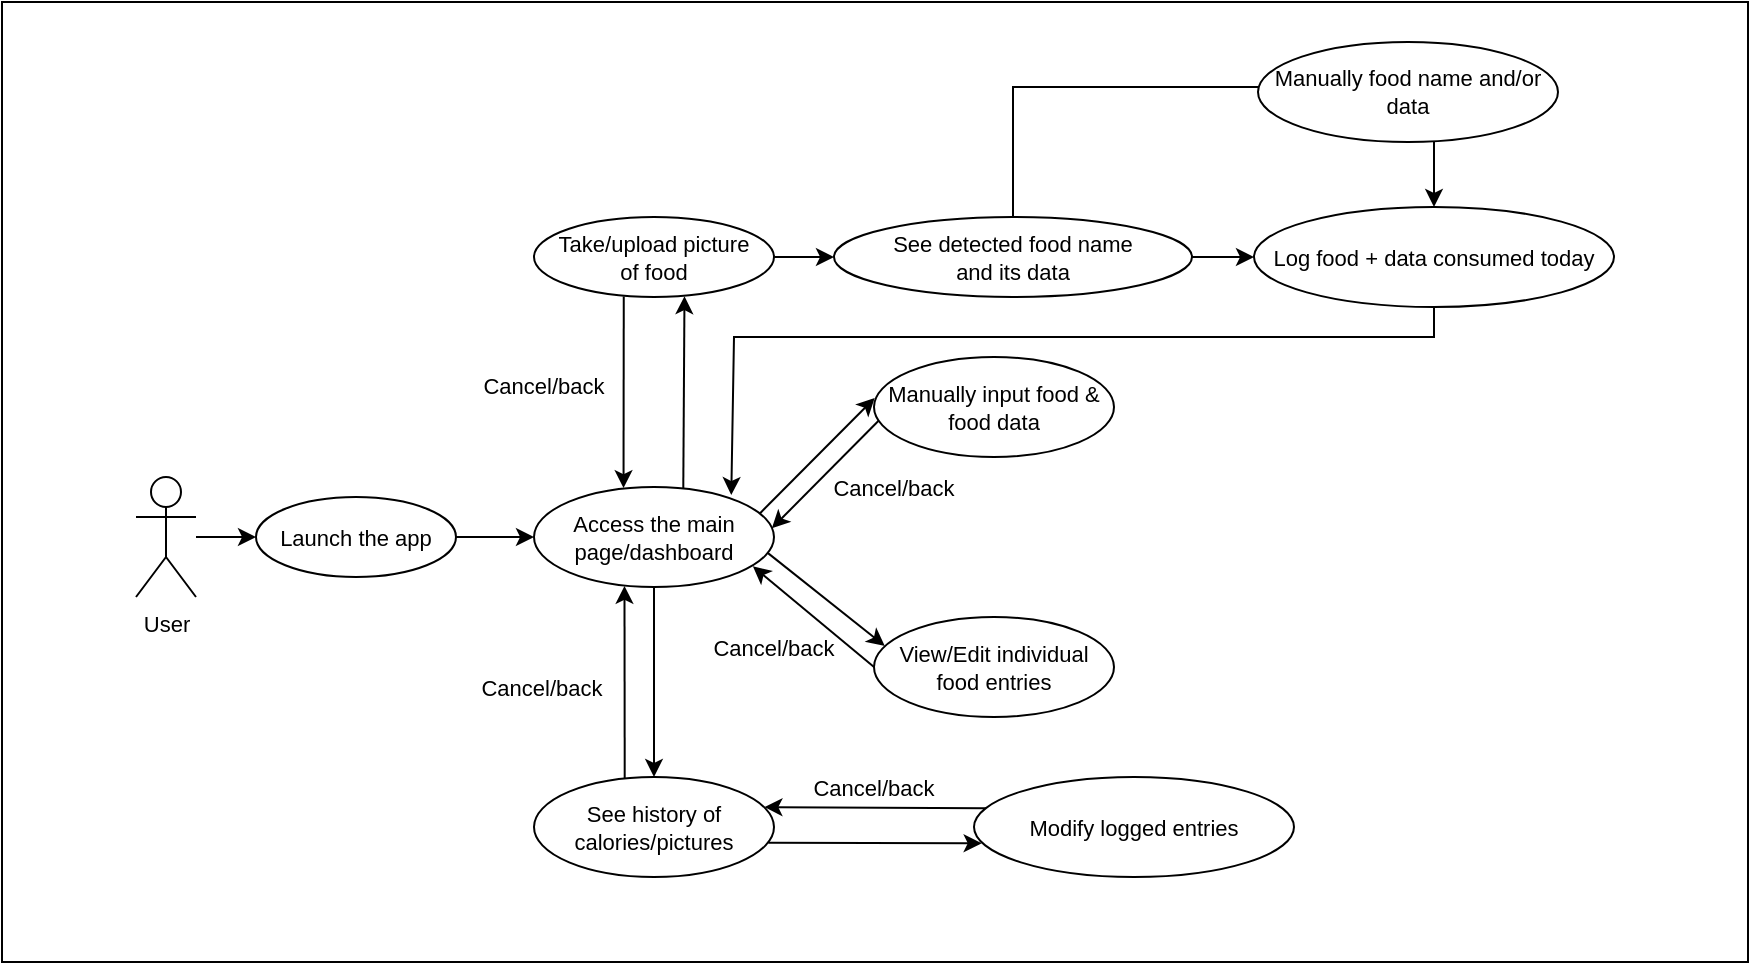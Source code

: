<mxfile version="21.7.2" type="device">
  <diagram name="Page-1" id="LvjpsSYiFBj9zBLGzPmu">
    <mxGraphModel dx="2022" dy="632" grid="1" gridSize="10" guides="1" tooltips="1" connect="1" arrows="1" fold="1" page="1" pageScale="1" pageWidth="827" pageHeight="1169" math="0" shadow="0">
      <root>
        <mxCell id="0" />
        <mxCell id="1" parent="0" />
        <mxCell id="6JUp_6j-KVUbBdHE6NVP-1" value="" style="rounded=0;whiteSpace=wrap;html=1;" vertex="1" parent="1">
          <mxGeometry x="-33" y="50" width="873" height="480" as="geometry" />
        </mxCell>
        <mxCell id="Urzz401wbMbn4Pt66lUd-5" style="edgeStyle=orthogonalEdgeStyle;rounded=0;orthogonalLoop=1;jettySize=auto;html=1;entryX=0;entryY=0.5;entryDx=0;entryDy=0;fontSize=11;" parent="1" source="Urzz401wbMbn4Pt66lUd-2" target="Urzz401wbMbn4Pt66lUd-4" edge="1">
          <mxGeometry relative="1" as="geometry" />
        </mxCell>
        <mxCell id="Urzz401wbMbn4Pt66lUd-2" value="User" style="shape=umlActor;verticalLabelPosition=bottom;verticalAlign=top;html=1;outlineConnect=0;fontSize=11;" parent="1" vertex="1">
          <mxGeometry x="34" y="287.5" width="30" height="60" as="geometry" />
        </mxCell>
        <mxCell id="vmRqja1-odZnFc-yADqm-6" style="edgeStyle=orthogonalEdgeStyle;rounded=0;orthogonalLoop=1;jettySize=auto;html=1;entryX=0;entryY=0.5;entryDx=0;entryDy=0;fontSize=11;" parent="1" source="Urzz401wbMbn4Pt66lUd-4" target="vmRqja1-odZnFc-yADqm-2" edge="1">
          <mxGeometry relative="1" as="geometry" />
        </mxCell>
        <mxCell id="Urzz401wbMbn4Pt66lUd-4" value="Launch the app" style="ellipse;whiteSpace=wrap;html=1;fontSize=11;" parent="1" vertex="1">
          <mxGeometry x="94" y="297.5" width="100" height="40" as="geometry" />
        </mxCell>
        <mxCell id="Urzz401wbMbn4Pt66lUd-12" style="edgeStyle=orthogonalEdgeStyle;rounded=0;orthogonalLoop=1;jettySize=auto;html=1;entryX=0;entryY=0.5;entryDx=0;entryDy=0;fontSize=11;" parent="1" source="Urzz401wbMbn4Pt66lUd-6" target="Urzz401wbMbn4Pt66lUd-11" edge="1">
          <mxGeometry relative="1" as="geometry" />
        </mxCell>
        <mxCell id="Urzz401wbMbn4Pt66lUd-6" value="Take/upload picture &lt;br&gt;of food" style="ellipse;whiteSpace=wrap;html=1;fontSize=11;" parent="1" vertex="1">
          <mxGeometry x="233" y="157.5" width="120" height="40" as="geometry" />
        </mxCell>
        <mxCell id="Urzz401wbMbn4Pt66lUd-7" value="See history of calories/pictures" style="ellipse;whiteSpace=wrap;html=1;fontSize=11;" parent="1" vertex="1">
          <mxGeometry x="233" y="437.5" width="120" height="50" as="geometry" />
        </mxCell>
        <mxCell id="Urzz401wbMbn4Pt66lUd-16" style="edgeStyle=orthogonalEdgeStyle;rounded=0;orthogonalLoop=1;jettySize=auto;html=1;entryX=0;entryY=0.5;entryDx=0;entryDy=0;fontSize=11;" parent="1" source="Urzz401wbMbn4Pt66lUd-11" edge="1">
          <mxGeometry relative="1" as="geometry">
            <mxPoint x="608" y="92.5" as="targetPoint" />
            <Array as="points">
              <mxPoint x="473" y="92.5" />
            </Array>
          </mxGeometry>
        </mxCell>
        <mxCell id="Urzz401wbMbn4Pt66lUd-19" style="edgeStyle=orthogonalEdgeStyle;rounded=0;orthogonalLoop=1;jettySize=auto;html=1;entryX=0;entryY=0.5;entryDx=0;entryDy=0;fontSize=11;" parent="1" source="Urzz401wbMbn4Pt66lUd-11" target="Urzz401wbMbn4Pt66lUd-17" edge="1">
          <mxGeometry relative="1" as="geometry" />
        </mxCell>
        <mxCell id="Urzz401wbMbn4Pt66lUd-11" value="See detected food name &lt;br style=&quot;font-size: 11px;&quot;&gt;and its data" style="ellipse;whiteSpace=wrap;html=1;fontSize=11;" parent="1" vertex="1">
          <mxGeometry x="383" y="157.5" width="179" height="40" as="geometry" />
        </mxCell>
        <mxCell id="vmRqja1-odZnFc-yADqm-32" style="edgeStyle=orthogonalEdgeStyle;rounded=0;orthogonalLoop=1;jettySize=auto;html=1;entryX=0.5;entryY=0;entryDx=0;entryDy=0;" parent="1" target="Urzz401wbMbn4Pt66lUd-17" edge="1">
          <mxGeometry relative="1" as="geometry">
            <mxPoint x="683" y="117.5" as="sourcePoint" />
          </mxGeometry>
        </mxCell>
        <mxCell id="Urzz401wbMbn4Pt66lUd-13" value="Manually food name and/or data" style="ellipse;whiteSpace=wrap;html=1;fontSize=11;" parent="1" vertex="1">
          <mxGeometry x="595" y="70" width="150" height="50" as="geometry" />
        </mxCell>
        <mxCell id="Urzz401wbMbn4Pt66lUd-17" value="Log food + data consumed today" style="ellipse;whiteSpace=wrap;html=1;fontSize=11;" parent="1" vertex="1">
          <mxGeometry x="593" y="152.5" width="180" height="50" as="geometry" />
        </mxCell>
        <mxCell id="Urzz401wbMbn4Pt66lUd-20" value="Modify logged entries" style="ellipse;whiteSpace=wrap;html=1;fontSize=11;" parent="1" vertex="1">
          <mxGeometry x="453" y="437.5" width="160" height="50" as="geometry" />
        </mxCell>
        <mxCell id="vmRqja1-odZnFc-yADqm-2" value="Access the main page/dashboard" style="ellipse;whiteSpace=wrap;html=1;fontSize=11;" parent="1" vertex="1">
          <mxGeometry x="233" y="292.5" width="120" height="50" as="geometry" />
        </mxCell>
        <mxCell id="vmRqja1-odZnFc-yADqm-17" value="" style="endArrow=classic;html=1;rounded=0;exitX=0.622;exitY=0.019;exitDx=0;exitDy=0;entryX=0.627;entryY=0.99;entryDx=0;entryDy=0;exitPerimeter=0;entryPerimeter=0;fontSize=11;" parent="1" source="vmRqja1-odZnFc-yADqm-2" target="Urzz401wbMbn4Pt66lUd-6" edge="1">
          <mxGeometry width="50" height="50" relative="1" as="geometry">
            <mxPoint x="273" y="217.5" as="sourcePoint" />
            <mxPoint x="323" y="167.5" as="targetPoint" />
          </mxGeometry>
        </mxCell>
        <mxCell id="vmRqja1-odZnFc-yADqm-18" value="" style="endArrow=classic;html=1;rounded=0;exitX=0.374;exitY=0.994;exitDx=0;exitDy=0;entryX=0.373;entryY=0.011;entryDx=0;entryDy=0;exitPerimeter=0;entryPerimeter=0;fontSize=11;" parent="1" source="Urzz401wbMbn4Pt66lUd-6" target="vmRqja1-odZnFc-yADqm-2" edge="1">
          <mxGeometry width="50" height="50" relative="1" as="geometry">
            <mxPoint x="273" y="257.5" as="sourcePoint" />
            <mxPoint x="323" y="207.5" as="targetPoint" />
          </mxGeometry>
        </mxCell>
        <mxCell id="vmRqja1-odZnFc-yADqm-19" value="Cancel/back" style="text;html=1;strokeColor=none;fillColor=none;align=center;verticalAlign=middle;whiteSpace=wrap;rounded=0;fontSize=11;" parent="1" vertex="1">
          <mxGeometry x="213" y="237.5" width="50" height="9" as="geometry" />
        </mxCell>
        <mxCell id="vmRqja1-odZnFc-yADqm-20" value="" style="endArrow=classic;html=1;rounded=0;exitX=0.5;exitY=1;exitDx=0;exitDy=0;entryX=0.5;entryY=0;entryDx=0;entryDy=0;fontSize=11;" parent="1" source="vmRqja1-odZnFc-yADqm-2" target="Urzz401wbMbn4Pt66lUd-7" edge="1">
          <mxGeometry width="50" height="50" relative="1" as="geometry">
            <mxPoint x="323" y="367.5" as="sourcePoint" />
            <mxPoint x="373" y="317.5" as="targetPoint" />
          </mxGeometry>
        </mxCell>
        <mxCell id="vmRqja1-odZnFc-yADqm-21" value="" style="endArrow=classic;html=1;rounded=0;exitX=0.378;exitY=0.013;exitDx=0;exitDy=0;entryX=0.377;entryY=0.989;entryDx=0;entryDy=0;exitPerimeter=0;entryPerimeter=0;fontSize=11;" parent="1" source="Urzz401wbMbn4Pt66lUd-7" target="vmRqja1-odZnFc-yADqm-2" edge="1">
          <mxGeometry width="50" height="50" relative="1" as="geometry">
            <mxPoint x="303" y="352.5" as="sourcePoint" />
            <mxPoint x="303" y="447.5" as="targetPoint" />
          </mxGeometry>
        </mxCell>
        <mxCell id="vmRqja1-odZnFc-yADqm-22" value="Cancel/back" style="text;html=1;strokeColor=none;fillColor=none;align=center;verticalAlign=middle;whiteSpace=wrap;rounded=0;fontSize=11;" parent="1" vertex="1">
          <mxGeometry x="213" y="387.5" width="48" height="10" as="geometry" />
        </mxCell>
        <mxCell id="vmRqja1-odZnFc-yADqm-27" value="" style="endArrow=classic;html=1;rounded=0;exitX=0.038;exitY=0.312;exitDx=0;exitDy=0;exitPerimeter=0;entryX=0.96;entryY=0.301;entryDx=0;entryDy=0;entryPerimeter=0;fontSize=11;" parent="1" source="Urzz401wbMbn4Pt66lUd-20" target="Urzz401wbMbn4Pt66lUd-7" edge="1">
          <mxGeometry width="50" height="50" relative="1" as="geometry">
            <mxPoint x="463" y="447.5" as="sourcePoint" />
            <mxPoint x="513" y="397.5" as="targetPoint" />
          </mxGeometry>
        </mxCell>
        <mxCell id="vmRqja1-odZnFc-yADqm-28" value="" style="endArrow=classic;html=1;rounded=0;exitX=0.976;exitY=0.658;exitDx=0;exitDy=0;exitPerimeter=0;entryX=0.024;entryY=0.663;entryDx=0;entryDy=0;entryPerimeter=0;fontSize=11;" parent="1" source="Urzz401wbMbn4Pt66lUd-7" target="Urzz401wbMbn4Pt66lUd-20" edge="1">
          <mxGeometry width="50" height="50" relative="1" as="geometry">
            <mxPoint x="470" y="463.5" as="sourcePoint" />
            <mxPoint x="358" y="462.5" as="targetPoint" />
          </mxGeometry>
        </mxCell>
        <mxCell id="vmRqja1-odZnFc-yADqm-29" value="Cancel/back" style="text;html=1;strokeColor=none;fillColor=none;align=center;verticalAlign=middle;whiteSpace=wrap;rounded=0;fontSize=11;" parent="1" vertex="1">
          <mxGeometry x="373" y="427.5" width="60" height="30" as="geometry" />
        </mxCell>
        <mxCell id="20eXvOPc5nkfj4DNb3Fc-1" value="Manually input food &amp;amp; food data" style="ellipse;whiteSpace=wrap;html=1;fontSize=11;" parent="1" vertex="1">
          <mxGeometry x="403" y="227.5" width="120" height="50" as="geometry" />
        </mxCell>
        <mxCell id="20eXvOPc5nkfj4DNb3Fc-3" value="" style="endArrow=classic;html=1;rounded=0;exitX=0.5;exitY=1;exitDx=0;exitDy=0;entryX=0.822;entryY=0.08;entryDx=0;entryDy=0;entryPerimeter=0;" parent="1" source="Urzz401wbMbn4Pt66lUd-17" target="vmRqja1-odZnFc-yADqm-2" edge="1">
          <mxGeometry width="50" height="50" relative="1" as="geometry">
            <mxPoint x="423" y="307.5" as="sourcePoint" />
            <mxPoint x="473" y="257.5" as="targetPoint" />
            <Array as="points">
              <mxPoint x="683" y="217.5" />
              <mxPoint x="333" y="217.5" />
            </Array>
          </mxGeometry>
        </mxCell>
        <mxCell id="20eXvOPc5nkfj4DNb3Fc-6" value="" style="endArrow=classic;html=1;rounded=0;exitX=0.942;exitY=0.262;exitDx=0;exitDy=0;exitPerimeter=0;entryX=0.003;entryY=0.409;entryDx=0;entryDy=0;entryPerimeter=0;" parent="1" source="vmRqja1-odZnFc-yADqm-2" target="20eXvOPc5nkfj4DNb3Fc-1" edge="1">
          <mxGeometry width="50" height="50" relative="1" as="geometry">
            <mxPoint x="453" y="297.5" as="sourcePoint" />
            <mxPoint x="503" y="247.5" as="targetPoint" />
          </mxGeometry>
        </mxCell>
        <mxCell id="20eXvOPc5nkfj4DNb3Fc-7" value="" style="endArrow=classic;html=1;rounded=0;exitX=0.019;exitY=0.637;exitDx=0;exitDy=0;exitPerimeter=0;entryX=0.991;entryY=0.413;entryDx=0;entryDy=0;entryPerimeter=0;" parent="1" source="20eXvOPc5nkfj4DNb3Fc-1" target="vmRqja1-odZnFc-yADqm-2" edge="1">
          <mxGeometry width="50" height="50" relative="1" as="geometry">
            <mxPoint x="356" y="315.5" as="sourcePoint" />
            <mxPoint x="450" y="315.5" as="targetPoint" />
          </mxGeometry>
        </mxCell>
        <mxCell id="20eXvOPc5nkfj4DNb3Fc-8" value="View/Edit individual food entries" style="ellipse;whiteSpace=wrap;html=1;fontSize=11;" parent="1" vertex="1">
          <mxGeometry x="403" y="357.5" width="120" height="50" as="geometry" />
        </mxCell>
        <mxCell id="20eXvOPc5nkfj4DNb3Fc-9" value="" style="endArrow=classic;html=1;rounded=0;exitX=0.975;exitY=0.661;exitDx=0;exitDy=0;exitPerimeter=0;entryX=0.045;entryY=0.29;entryDx=0;entryDy=0;entryPerimeter=0;" parent="1" source="vmRqja1-odZnFc-yADqm-2" target="20eXvOPc5nkfj4DNb3Fc-8" edge="1">
          <mxGeometry width="50" height="50" relative="1" as="geometry">
            <mxPoint x="383" y="347.5" as="sourcePoint" />
            <mxPoint x="433" y="297.5" as="targetPoint" />
          </mxGeometry>
        </mxCell>
        <mxCell id="20eXvOPc5nkfj4DNb3Fc-10" value="" style="endArrow=classic;html=1;rounded=0;exitX=0;exitY=0.5;exitDx=0;exitDy=0;entryX=0.912;entryY=0.793;entryDx=0;entryDy=0;entryPerimeter=0;" parent="1" source="20eXvOPc5nkfj4DNb3Fc-8" target="vmRqja1-odZnFc-yADqm-2" edge="1">
          <mxGeometry width="50" height="50" relative="1" as="geometry">
            <mxPoint x="383" y="347.5" as="sourcePoint" />
            <mxPoint x="433" y="297.5" as="targetPoint" />
          </mxGeometry>
        </mxCell>
        <mxCell id="20eXvOPc5nkfj4DNb3Fc-11" value="Cancel/back" style="text;html=1;strokeColor=none;fillColor=none;align=center;verticalAlign=middle;whiteSpace=wrap;rounded=0;fontSize=11;" parent="1" vertex="1">
          <mxGeometry x="323" y="357.5" width="60" height="30" as="geometry" />
        </mxCell>
        <mxCell id="20eXvOPc5nkfj4DNb3Fc-12" value="Cancel/back" style="text;html=1;strokeColor=none;fillColor=none;align=center;verticalAlign=middle;whiteSpace=wrap;rounded=0;fontSize=11;" parent="1" vertex="1">
          <mxGeometry x="383" y="277.5" width="60" height="30" as="geometry" />
        </mxCell>
      </root>
    </mxGraphModel>
  </diagram>
</mxfile>
